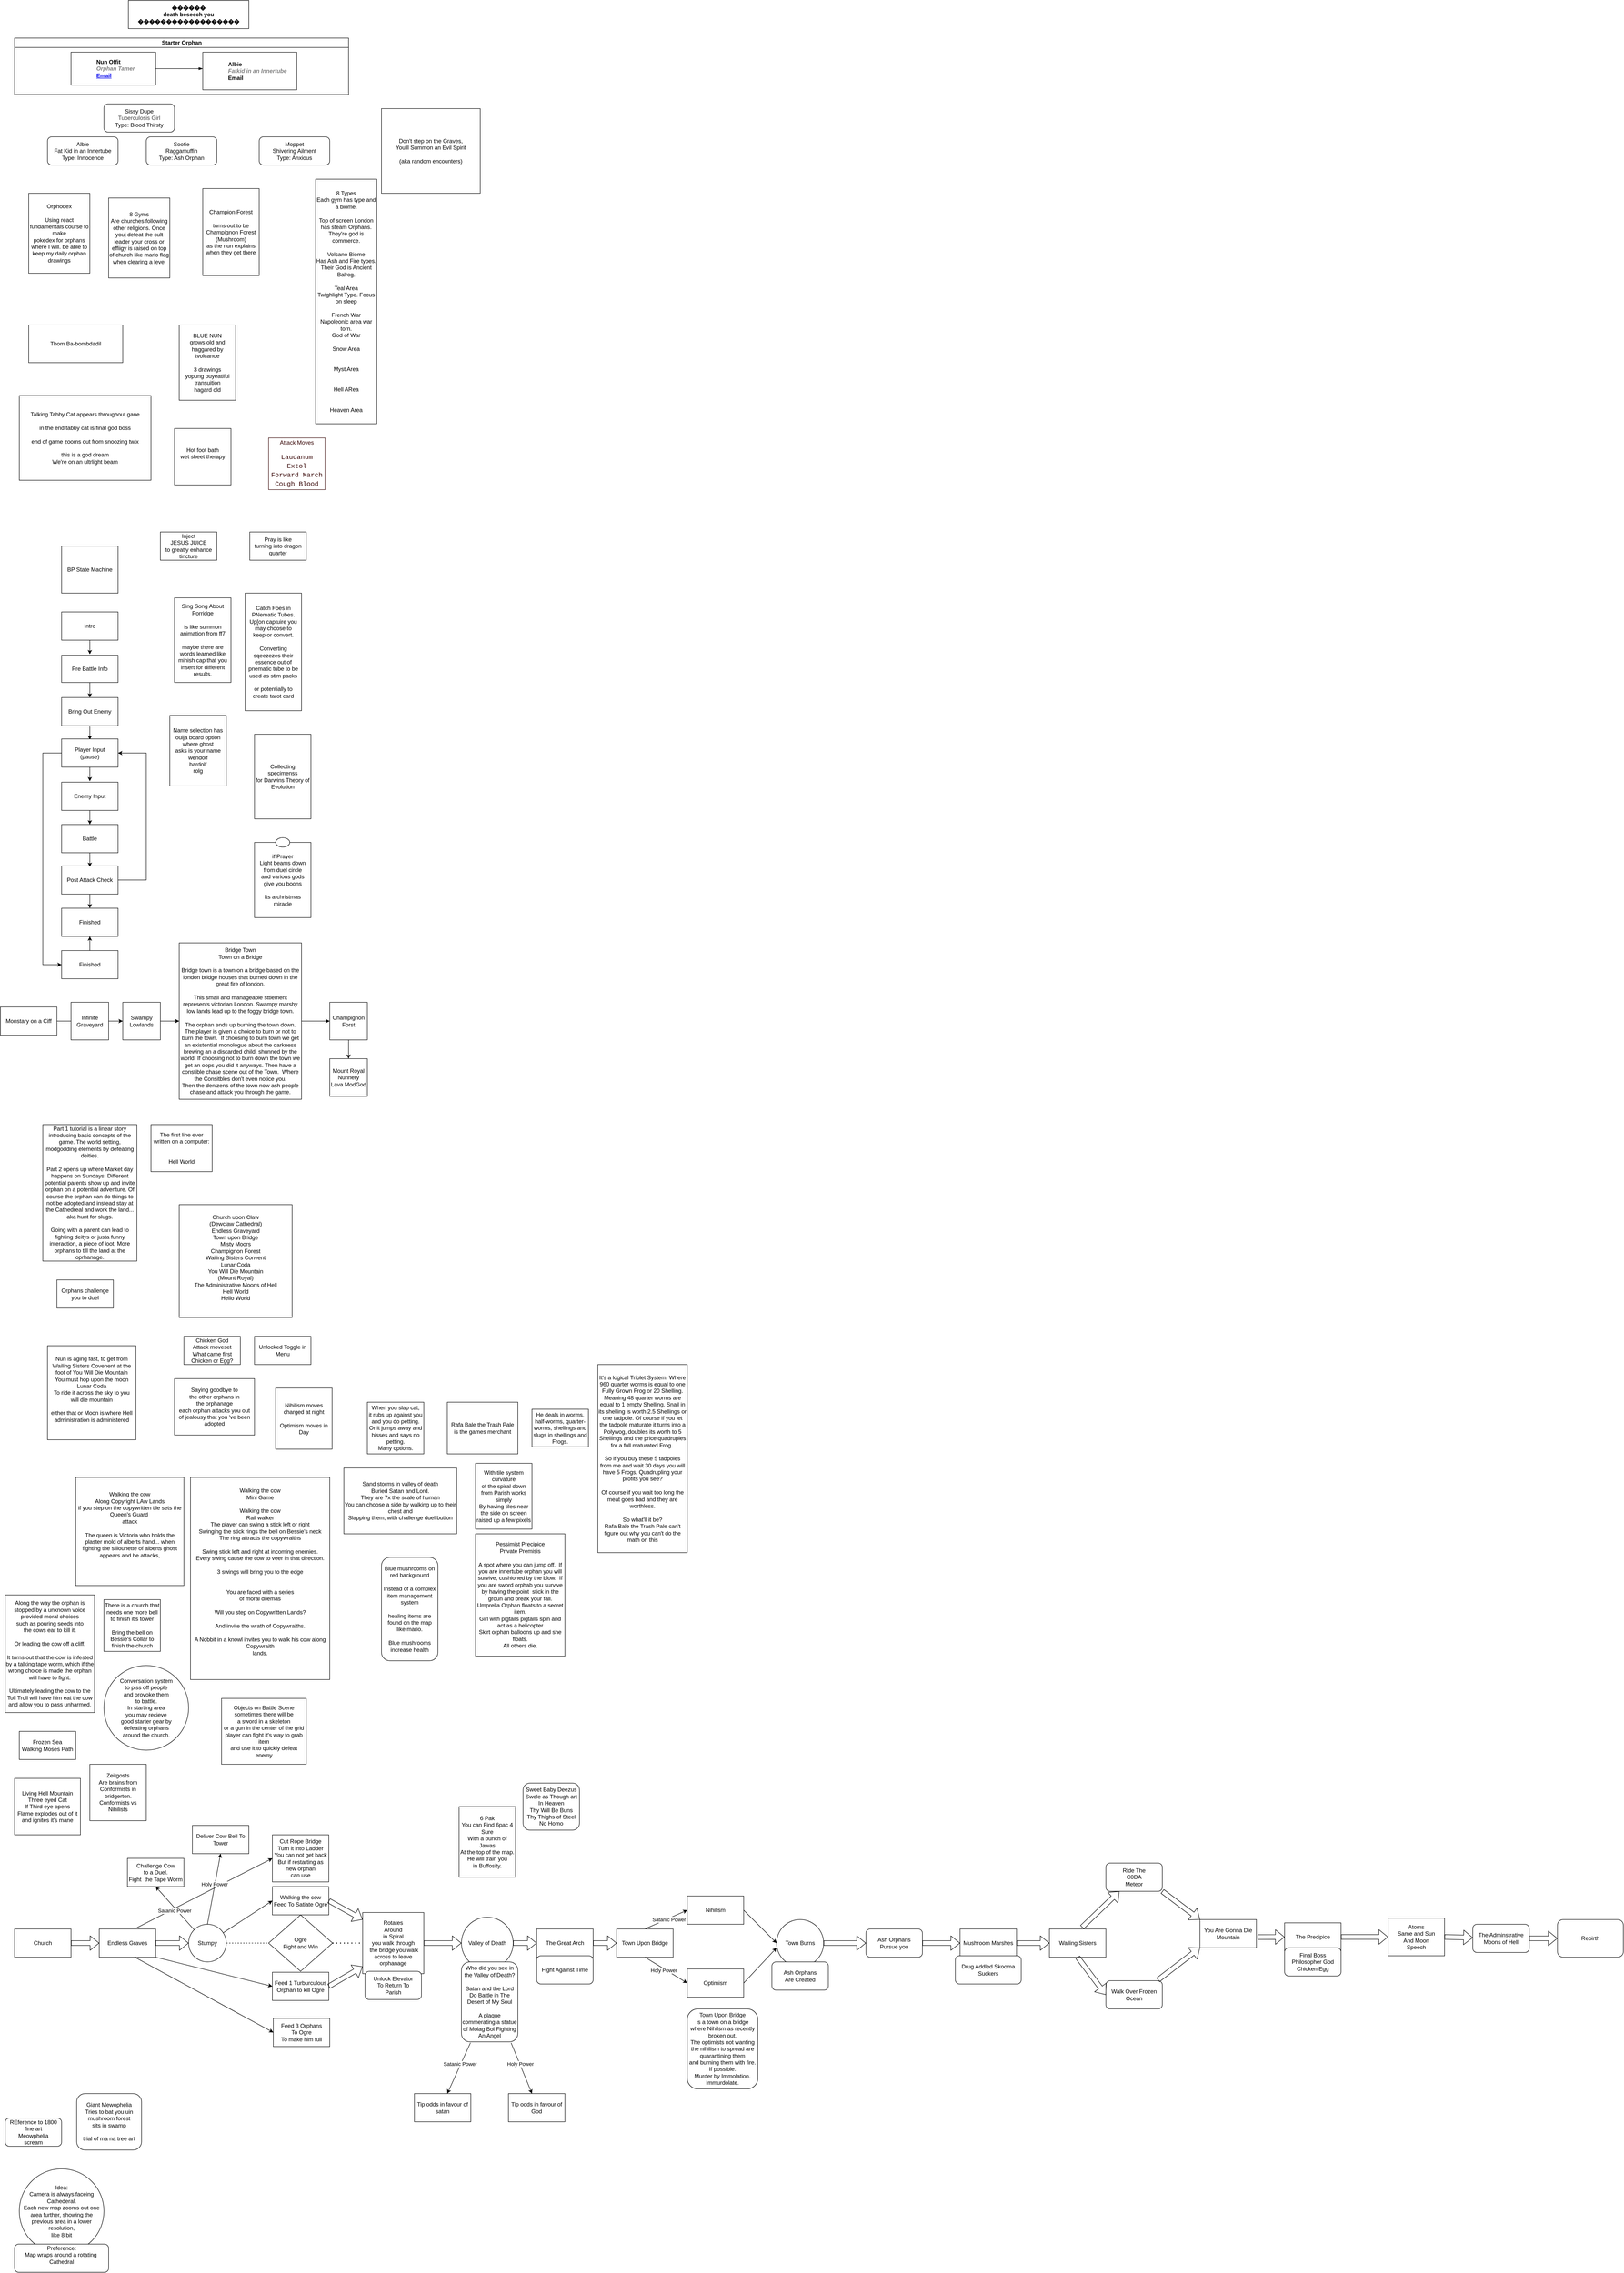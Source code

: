 <mxfile>
    <diagram id="prtHgNgQTEPvFCAcTncT" name="Page-1">
        <mxGraphModel dx="812" dy="744" grid="1" gridSize="10" guides="1" tooltips="1" connect="1" arrows="1" fold="1" page="1" pageScale="1" pageWidth="827" pageHeight="1169" math="0" shadow="0">
            <root>
                <mxCell id="0"/>
                <mxCell id="1" parent="0"/>
                <mxCell id="dNxyNK7c78bLwvsdeMH5-11" value="Starter Orphan" style="swimlane;html=1;startSize=20;horizontal=1;containerType=tree;glass=0;" parent="1" vertex="1">
                    <mxGeometry x="40" y="80" width="710" height="120" as="geometry"/>
                </mxCell>
                <UserObject label="%name%&lt;br&gt;&lt;i style=&quot;color: gray&quot;&gt;%position%&lt;/i&gt;&lt;br&gt;&lt;a href=&quot;mailto:%email%&quot;&gt;Email&lt;/a&gt;" name="Nun Offit" position="Orphan Tamer" location="Office 1" email="me@example.com" placeholders="1" link="https://www.draw.io" id="dNxyNK7c78bLwvsdeMH5-12">
                    <mxCell style="label;image=https://cdn3.iconfinder.com/data/icons/user-avatars-1/512/users-3-128.png;whiteSpace=wrap;html=1;rounded=0;glass=0;treeMoving=1;treeFolding=1;" parent="dNxyNK7c78bLwvsdeMH5-11" vertex="1">
                        <mxGeometry x="120" y="30" width="180" height="70" as="geometry"/>
                    </mxCell>
                </UserObject>
                <mxCell id="dNxyNK7c78bLwvsdeMH5-13" value="" style="endArrow=blockThin;endFill=1;fontSize=11;edgeStyle=elbowEdgeStyle;elbow=vertical;rounded=0;" parent="dNxyNK7c78bLwvsdeMH5-11" source="dNxyNK7c78bLwvsdeMH5-12" target="dNxyNK7c78bLwvsdeMH5-14" edge="1">
                    <mxGeometry relative="1" as="geometry"/>
                </mxCell>
                <UserObject label="Albie&lt;br&gt;&lt;i style=&quot;color: gray&quot;&gt;Fatkid in an Innertube&lt;/i&gt;&lt;br&gt;Email" name="Priest Peter Phillips" position="Orphan Tamer" location="Office 2" placeholders="1" id="dNxyNK7c78bLwvsdeMH5-14">
                    <mxCell style="label;image=https://cdn3.iconfinder.com/data/icons/user-avatars-1/512/users-10-3-128.png;whiteSpace=wrap;html=1;rounded=0;glass=0;treeFolding=1;treeMoving=1;" parent="dNxyNK7c78bLwvsdeMH5-11" vertex="1">
                        <mxGeometry x="400" y="30" width="200" height="80" as="geometry"/>
                    </mxCell>
                </UserObject>
                <mxCell id="9H34w2Jh71Ep6UbLUVoz-1" value="&lt;div&gt;Albie&lt;/div&gt;Fat Kid in an Innertube&lt;div&gt;Type: Innocence&lt;/div&gt;" style="rounded=1;whiteSpace=wrap;html=1;" parent="1" vertex="1">
                    <mxGeometry x="110" y="290" width="150" height="60" as="geometry"/>
                </mxCell>
                <mxCell id="9H34w2Jh71Ep6UbLUVoz-2" value="&lt;div&gt;Sootie&lt;/div&gt;Raggamuffin&lt;br&gt;&lt;div&gt;Type: Ash Orphan&lt;/div&gt;" style="rounded=1;whiteSpace=wrap;html=1;" parent="1" vertex="1">
                    <mxGeometry x="320" y="290" width="150" height="60" as="geometry"/>
                </mxCell>
                <mxCell id="9H34w2Jh71Ep6UbLUVoz-3" value="&lt;div&gt;Moppet&lt;/div&gt;Shivering Ailment&lt;br&gt;&lt;div&gt;Type: Anxious&lt;/div&gt;" style="rounded=1;whiteSpace=wrap;html=1;" parent="1" vertex="1">
                    <mxGeometry x="560" y="290" width="150" height="60" as="geometry"/>
                </mxCell>
                <mxCell id="c4BANhSZFIQ7KN4WRA-t-1" value="Orphodex&lt;div&gt;&lt;br&gt;&lt;/div&gt;&lt;div&gt;Using react fundamentals course to make&lt;/div&gt;&lt;div&gt;pokedex for orphans where I will. be able to keep my daily orphan drawings&lt;/div&gt;" style="rounded=0;whiteSpace=wrap;html=1;" parent="1" vertex="1">
                    <mxGeometry x="70" y="410" width="130" height="170" as="geometry"/>
                </mxCell>
                <mxCell id="lMN6it-LYemtHTq4qIZc-1" value="8 Gyms&lt;div&gt;Are churches following other religions. Once youj defeat the cult leader your cross or effiigy is raised on top of church like mario flag when clearing a level&lt;/div&gt;" style="rounded=0;whiteSpace=wrap;html=1;" parent="1" vertex="1">
                    <mxGeometry x="240" y="420" width="130" height="170" as="geometry"/>
                </mxCell>
                <mxCell id="lMN6it-LYemtHTq4qIZc-2" value="&lt;div&gt;8 Types&lt;/div&gt;&lt;div&gt;Each gym has type and a biome.&lt;/div&gt;&lt;div&gt;&lt;br&gt;&lt;/div&gt;&lt;div&gt;Top of screen London has steam Orphans.&lt;/div&gt;&lt;div&gt;They&#39;re god is commerce.&lt;/div&gt;&lt;div&gt;&lt;br&gt;&lt;/div&gt;&lt;div&gt;Volcano Biome&lt;br&gt;Has Ash and Fire types. Their God is Ancient Balrog.&lt;/div&gt;&lt;div&gt;&lt;br&gt;&lt;/div&gt;&lt;div&gt;Teal Area&lt;/div&gt;&lt;div&gt;Twighlight Type. Focus on sleep&lt;/div&gt;&lt;div&gt;&lt;br&gt;&lt;/div&gt;&lt;div&gt;French War&lt;br&gt;Napoleonic area war torn.&lt;br&gt;God of War&lt;/div&gt;&lt;div&gt;&lt;br&gt;&lt;/div&gt;&lt;div&gt;Snow Area&lt;br&gt;&lt;br&gt;&lt;br&gt;Myst Area&lt;br&gt;&lt;br&gt;&lt;/div&gt;&lt;div&gt;&lt;br&gt;&lt;/div&gt;&lt;div&gt;Hell ARea&lt;/div&gt;&lt;div&gt;&lt;br&gt;&lt;/div&gt;&lt;div&gt;&lt;br&gt;&lt;/div&gt;&lt;div&gt;Heaven Area&lt;/div&gt;" style="rounded=0;whiteSpace=wrap;html=1;" parent="1" vertex="1">
                    <mxGeometry x="680" y="380" width="130" height="520" as="geometry"/>
                </mxCell>
                <mxCell id="1dcjqhPWXCqPS0pfsLZp-1" value="BP State Machine" style="rounded=0;whiteSpace=wrap;html=1;" parent="1" vertex="1">
                    <mxGeometry x="140" y="1160" width="120" height="100" as="geometry"/>
                </mxCell>
                <mxCell id="1dcjqhPWXCqPS0pfsLZp-2" value="Intro" style="rounded=0;whiteSpace=wrap;html=1;" parent="1" vertex="1">
                    <mxGeometry x="140" y="1300" width="120" height="60" as="geometry"/>
                </mxCell>
                <mxCell id="1dcjqhPWXCqPS0pfsLZp-5" value="" style="endArrow=classic;html=1;rounded=0;exitX=0.5;exitY=1;exitDx=0;exitDy=0;entryX=0.5;entryY=0;entryDx=0;entryDy=0;" parent="1" source="1dcjqhPWXCqPS0pfsLZp-2" edge="1">
                    <mxGeometry width="50" height="50" relative="1" as="geometry">
                        <mxPoint x="390" y="1340" as="sourcePoint"/>
                        <mxPoint x="200" y="1390" as="targetPoint"/>
                    </mxGeometry>
                </mxCell>
                <mxCell id="1dcjqhPWXCqPS0pfsLZp-6" value="Pre Battle Info" style="rounded=0;whiteSpace=wrap;html=1;" parent="1" vertex="1">
                    <mxGeometry x="140" y="1392" width="120" height="58" as="geometry"/>
                </mxCell>
                <mxCell id="1dcjqhPWXCqPS0pfsLZp-7" value="" style="endArrow=classic;html=1;rounded=0;exitX=0.5;exitY=1;exitDx=0;exitDy=0;entryX=0.5;entryY=0;entryDx=0;entryDy=0;" parent="1" source="1dcjqhPWXCqPS0pfsLZp-6" edge="1">
                    <mxGeometry width="50" height="50" relative="1" as="geometry">
                        <mxPoint x="390" y="1432" as="sourcePoint"/>
                        <mxPoint x="200" y="1482" as="targetPoint"/>
                    </mxGeometry>
                </mxCell>
                <mxCell id="1dcjqhPWXCqPS0pfsLZp-8" value="Bring Out Enemy" style="rounded=0;whiteSpace=wrap;html=1;" parent="1" vertex="1">
                    <mxGeometry x="140" y="1482" width="120" height="60" as="geometry"/>
                </mxCell>
                <mxCell id="1dcjqhPWXCqPS0pfsLZp-9" value="" style="endArrow=classic;html=1;rounded=0;exitX=0.5;exitY=1;exitDx=0;exitDy=0;entryX=0.5;entryY=0;entryDx=0;entryDy=0;" parent="1" source="1dcjqhPWXCqPS0pfsLZp-8" edge="1">
                    <mxGeometry width="50" height="50" relative="1" as="geometry">
                        <mxPoint x="390" y="1522" as="sourcePoint"/>
                        <mxPoint x="200" y="1572" as="targetPoint"/>
                    </mxGeometry>
                </mxCell>
                <mxCell id="1dcjqhPWXCqPS0pfsLZp-10" value="Player Input&lt;br&gt;(pause)" style="rounded=0;whiteSpace=wrap;html=1;" parent="1" vertex="1">
                    <mxGeometry x="140" y="1570" width="120" height="60" as="geometry"/>
                </mxCell>
                <mxCell id="1dcjqhPWXCqPS0pfsLZp-11" value="" style="endArrow=classic;html=1;rounded=0;exitX=0.5;exitY=1;exitDx=0;exitDy=0;entryX=0.5;entryY=0;entryDx=0;entryDy=0;" parent="1" source="1dcjqhPWXCqPS0pfsLZp-10" edge="1">
                    <mxGeometry width="50" height="50" relative="1" as="geometry">
                        <mxPoint x="390" y="1610" as="sourcePoint"/>
                        <mxPoint x="200" y="1660" as="targetPoint"/>
                    </mxGeometry>
                </mxCell>
                <mxCell id="1dcjqhPWXCqPS0pfsLZp-12" value="Enemy Input" style="rounded=0;whiteSpace=wrap;html=1;" parent="1" vertex="1">
                    <mxGeometry x="140" y="1662" width="120" height="60" as="geometry"/>
                </mxCell>
                <mxCell id="1dcjqhPWXCqPS0pfsLZp-13" value="" style="endArrow=classic;html=1;rounded=0;exitX=0.5;exitY=1;exitDx=0;exitDy=0;entryX=0.5;entryY=0;entryDx=0;entryDy=0;" parent="1" source="1dcjqhPWXCqPS0pfsLZp-12" edge="1">
                    <mxGeometry width="50" height="50" relative="1" as="geometry">
                        <mxPoint x="390" y="1702" as="sourcePoint"/>
                        <mxPoint x="200" y="1752" as="targetPoint"/>
                    </mxGeometry>
                </mxCell>
                <mxCell id="1dcjqhPWXCqPS0pfsLZp-14" value="Battle" style="rounded=0;whiteSpace=wrap;html=1;" parent="1" vertex="1">
                    <mxGeometry x="140" y="1752" width="120" height="60" as="geometry"/>
                </mxCell>
                <mxCell id="1dcjqhPWXCqPS0pfsLZp-15" value="" style="endArrow=classic;html=1;rounded=0;exitX=0.5;exitY=1;exitDx=0;exitDy=0;entryX=0.5;entryY=0;entryDx=0;entryDy=0;" parent="1" source="1dcjqhPWXCqPS0pfsLZp-14" edge="1">
                    <mxGeometry width="50" height="50" relative="1" as="geometry">
                        <mxPoint x="390" y="1792" as="sourcePoint"/>
                        <mxPoint x="200" y="1842" as="targetPoint"/>
                    </mxGeometry>
                </mxCell>
                <mxCell id="1dcjqhPWXCqPS0pfsLZp-16" value="" style="endArrow=classic;html=1;rounded=0;entryX=1;entryY=0.5;entryDx=0;entryDy=0;exitX=1;exitY=0.5;exitDx=0;exitDy=0;" parent="1" source="1dcjqhPWXCqPS0pfsLZp-18" target="1dcjqhPWXCqPS0pfsLZp-10" edge="1">
                    <mxGeometry width="50" height="50" relative="1" as="geometry">
                        <mxPoint x="320" y="1880" as="sourcePoint"/>
                        <mxPoint x="440" y="1540" as="targetPoint"/>
                        <Array as="points">
                            <mxPoint x="320" y="1870"/>
                            <mxPoint x="320" y="1600"/>
                        </Array>
                    </mxGeometry>
                </mxCell>
                <mxCell id="1dcjqhPWXCqPS0pfsLZp-17" value="" style="endArrow=classic;html=1;rounded=0;exitX=0;exitY=0.5;exitDx=0;exitDy=0;entryX=0;entryY=0.5;entryDx=0;entryDy=0;" parent="1" source="1dcjqhPWXCqPS0pfsLZp-10" target="1dcjqhPWXCqPS0pfsLZp-23" edge="1">
                    <mxGeometry width="50" height="50" relative="1" as="geometry">
                        <mxPoint x="390" y="1580" as="sourcePoint"/>
                        <mxPoint x="90" y="2080" as="targetPoint"/>
                        <Array as="points">
                            <mxPoint x="100" y="1600"/>
                            <mxPoint x="100" y="2050"/>
                        </Array>
                    </mxGeometry>
                </mxCell>
                <mxCell id="1dcjqhPWXCqPS0pfsLZp-18" value="Post Attack Check" style="rounded=0;whiteSpace=wrap;html=1;" parent="1" vertex="1">
                    <mxGeometry x="140" y="1840" width="120" height="60" as="geometry"/>
                </mxCell>
                <mxCell id="1dcjqhPWXCqPS0pfsLZp-19" value="" style="endArrow=classic;html=1;rounded=0;exitX=0.5;exitY=1;exitDx=0;exitDy=0;entryX=0.5;entryY=0;entryDx=0;entryDy=0;" parent="1" source="1dcjqhPWXCqPS0pfsLZp-18" edge="1">
                    <mxGeometry width="50" height="50" relative="1" as="geometry">
                        <mxPoint x="390" y="1880" as="sourcePoint"/>
                        <mxPoint x="200" y="1930" as="targetPoint"/>
                    </mxGeometry>
                </mxCell>
                <mxCell id="1dcjqhPWXCqPS0pfsLZp-20" value="Finished" style="rounded=0;whiteSpace=wrap;html=1;" parent="1" vertex="1">
                    <mxGeometry x="140" y="1930" width="120" height="60" as="geometry"/>
                </mxCell>
                <mxCell id="1dcjqhPWXCqPS0pfsLZp-23" value="Finished" style="rounded=0;whiteSpace=wrap;html=1;" parent="1" vertex="1">
                    <mxGeometry x="140" y="2020" width="120" height="60" as="geometry"/>
                </mxCell>
                <mxCell id="1dcjqhPWXCqPS0pfsLZp-26" value="" style="edgeStyle=orthogonalEdgeStyle;rounded=0;orthogonalLoop=1;jettySize=auto;html=1;" parent="1" edge="1">
                    <mxGeometry relative="1" as="geometry">
                        <mxPoint x="200" y="2020" as="sourcePoint"/>
                        <mxPoint x="200" y="1990" as="targetPoint"/>
                        <Array as="points">
                            <mxPoint x="200" y="2010"/>
                            <mxPoint x="200" y="2010"/>
                        </Array>
                    </mxGeometry>
                </mxCell>
                <mxCell id="1dcjqhPWXCqPS0pfsLZp-27" value="BLUE NUN&lt;div&gt;grows old and haggared by tvolcanoe&lt;/div&gt;&lt;div&gt;&lt;br&gt;&lt;/div&gt;&lt;div&gt;3 drawings&lt;/div&gt;&lt;div&gt;yopung buyeatiful&lt;/div&gt;&lt;div&gt;transuition&lt;/div&gt;&lt;div&gt;hagard old&lt;/div&gt;" style="rounded=0;whiteSpace=wrap;html=1;" parent="1" vertex="1">
                    <mxGeometry x="390" y="690" width="120" height="160" as="geometry"/>
                </mxCell>
                <mxCell id="1dcjqhPWXCqPS0pfsLZp-28" value="Thom Ba-bombdadil" style="rounded=0;whiteSpace=wrap;html=1;" parent="1" vertex="1">
                    <mxGeometry x="70" y="690" width="200" height="80" as="geometry"/>
                </mxCell>
                <mxCell id="EJm_T1MfFVbmYTKbSGmN-1" value="Champion Forest&lt;div&gt;&lt;br&gt;&lt;/div&gt;&lt;div&gt;turns out to be&lt;/div&gt;&lt;div&gt;Champignon Forest&lt;/div&gt;&lt;div&gt;(Mushroom)&lt;/div&gt;&lt;div&gt;as the nun explains&lt;/div&gt;&lt;div&gt;when they get there&lt;/div&gt;" style="rounded=0;whiteSpace=wrap;html=1;" parent="1" vertex="1">
                    <mxGeometry x="440" y="400" width="120" height="185" as="geometry"/>
                </mxCell>
                <mxCell id="NaM-DlOi4ERBnAFPFXcm-1" value="Talking Tabby Cat appears throughout gane&lt;div&gt;&lt;br&gt;&lt;/div&gt;&lt;div&gt;in the end tabby cat is final god boss&lt;/div&gt;&lt;div&gt;&lt;br&gt;&lt;/div&gt;&lt;div&gt;end of game zooms out from snoozing twix&lt;/div&gt;&lt;div&gt;&lt;br&gt;&lt;/div&gt;&lt;div&gt;this is a god dream&lt;/div&gt;&lt;div&gt;We&#39;re on an ultrlight beam&lt;/div&gt;" style="rounded=0;whiteSpace=wrap;html=1;" parent="1" vertex="1">
                    <mxGeometry x="50" y="840" width="280" height="180" as="geometry"/>
                </mxCell>
                <mxCell id="_eeatI-6LmOxNyW0kUMp-2" value="Inject&lt;br&gt;JESUS JUICE&lt;div&gt;to greatly enhance tincture&lt;/div&gt;" style="rounded=0;whiteSpace=wrap;html=1;" parent="1" vertex="1">
                    <mxGeometry x="350" y="1130" width="120" height="60" as="geometry"/>
                </mxCell>
                <mxCell id="_eeatI-6LmOxNyW0kUMp-3" value="Sing Song About&lt;div&gt;Porridge&lt;/div&gt;&lt;div&gt;&lt;br&gt;&lt;/div&gt;&lt;div&gt;is like summon animation from ff7&lt;/div&gt;&lt;div&gt;&lt;br&gt;&lt;/div&gt;&lt;div&gt;maybe there are words learned like minish cap that you insert for different results.&lt;/div&gt;" style="rounded=0;whiteSpace=wrap;html=1;" parent="1" vertex="1">
                    <mxGeometry x="380" y="1270" width="120" height="180" as="geometry"/>
                </mxCell>
                <mxCell id="_eeatI-6LmOxNyW0kUMp-4" value="Pray is like&lt;div&gt;turning into dragon quarter&lt;/div&gt;" style="rounded=0;whiteSpace=wrap;html=1;" parent="1" vertex="1">
                    <mxGeometry x="540" y="1130" width="120" height="60" as="geometry"/>
                </mxCell>
                <mxCell id="WhSgem01bFfFkYUl3J8e-1" value="&lt;div&gt;&lt;b&gt;������&lt;/b&gt;&lt;/div&gt;&lt;b&gt;death beseech you&lt;/b&gt;&lt;div&gt;&lt;b&gt;������&lt;/b&gt;&lt;span style=&quot;background-color: transparent;&quot;&gt;&lt;b&gt;������&lt;/b&gt;&lt;/span&gt;&lt;span style=&quot;background-color: transparent;&quot;&gt;&lt;b&gt;������&lt;br&gt;&lt;/b&gt;&lt;/span&gt;&lt;/div&gt;" style="rounded=0;whiteSpace=wrap;html=1;" parent="1" vertex="1">
                    <mxGeometry x="282" width="256" height="60" as="geometry"/>
                </mxCell>
                <mxCell id="WhSgem01bFfFkYUl3J8e-2" value="Catch Foes in PNematic Tubes.&lt;div&gt;Up[on captuire you may choose to&lt;/div&gt;&lt;div&gt;keep or convert.&lt;/div&gt;&lt;div&gt;&lt;br&gt;&lt;/div&gt;&lt;div&gt;Converting sqeezezes their essence out of pnematic tube to be used as stim packs&lt;/div&gt;&lt;div&gt;&lt;br&gt;&lt;/div&gt;&lt;div&gt;or potentially to create tarot card&lt;/div&gt;" style="rounded=0;whiteSpace=wrap;html=1;" parent="1" vertex="1">
                    <mxGeometry x="530" y="1260" width="120" height="250" as="geometry"/>
                </mxCell>
                <mxCell id="WhSgem01bFfFkYUl3J8e-3" value="Name selection has&lt;div&gt;ouija board option&lt;/div&gt;&lt;div&gt;where ghost&lt;/div&gt;&lt;div&gt;asks is your name wendolf&lt;/div&gt;&lt;div&gt;bardolf&lt;/div&gt;&lt;div&gt;rolg&lt;/div&gt;" style="rounded=0;whiteSpace=wrap;html=1;" parent="1" vertex="1">
                    <mxGeometry x="370" y="1520" width="120" height="150" as="geometry"/>
                </mxCell>
                <mxCell id="WhSgem01bFfFkYUl3J8e-4" value="Collecting specimenss&lt;div&gt;for Darwins Theory of&lt;/div&gt;&lt;div&gt;Evolution&lt;/div&gt;" style="rounded=0;whiteSpace=wrap;html=1;" parent="1" vertex="1">
                    <mxGeometry x="550" y="1560" width="120" height="180" as="geometry"/>
                </mxCell>
                <mxCell id="QeXgW6aQJEQ1C3spduMK-1" value="Hot foot bath&lt;div&gt;wet sheet therapy&lt;/div&gt;&lt;div&gt;&lt;br&gt;&lt;/div&gt;" style="rounded=0;whiteSpace=wrap;html=1;" parent="1" vertex="1">
                    <mxGeometry x="380" y="910" width="120" height="120" as="geometry"/>
                </mxCell>
                <mxCell id="zhvqqRehltlr2zDm-ukN-1" value="&lt;font style=&quot;color: rgb(51, 0, 0);&quot;&gt;Attack Moves&lt;/font&gt;&lt;div&gt;&lt;font style=&quot;color: rgb(51, 0, 0);&quot;&gt;&lt;br&gt;&lt;/font&gt;&lt;/div&gt;&lt;div&gt;&lt;div style=&quot;font-family: &amp;quot;Operator Mono Lig&amp;quot;, Menlo, Monaco, &amp;quot;Courier New&amp;quot;, monospace, Consolas, &amp;quot;Courier New&amp;quot;, monospace; font-size: 14px; line-height: 19px; white-space: pre;&quot;&gt;&lt;span style=&quot;background-color: light-dark(#ffffff, var(--ge-dark-color, #121212));&quot;&gt;&lt;font style=&quot;color: rgb(51, 0, 0);&quot;&gt;Laudanum&lt;/font&gt;&lt;/span&gt;&lt;/div&gt;&lt;/div&gt;&lt;div style=&quot;font-family: &amp;quot;Operator Mono Lig&amp;quot;, Menlo, Monaco, &amp;quot;Courier New&amp;quot;, monospace, Consolas, &amp;quot;Courier New&amp;quot;, monospace; font-size: 14px; line-height: 19px; white-space: pre; color: rgb(239, 240, 235);&quot;&gt;&lt;div style=&quot;line-height: 19px;&quot;&gt;&lt;span style=&quot;background-color: light-dark(#ffffff, var(--ge-dark-color, #121212)); color: rgb(90, 247, 142);&quot;&gt;&lt;font style=&quot;color: rgb(51, 0, 0);&quot;&gt;Extol&lt;/font&gt;&lt;/span&gt;&lt;/div&gt;&lt;div style=&quot;line-height: 19px;&quot;&gt;&lt;span style=&quot;background-color: light-dark(#ffffff, var(--ge-dark-color, #121212)); color: rgb(90, 247, 142);&quot;&gt;&lt;font style=&quot;color: rgb(51, 0, 0);&quot;&gt;Forward March&lt;/font&gt;&lt;/span&gt;&lt;/div&gt;&lt;div style=&quot;line-height: 19px;&quot;&gt;&lt;div style=&quot;line-height: 19px;&quot;&gt;&lt;span style=&quot;background-color: light-dark(#ffffff, var(--ge-dark-color, #121212)); color: rgb(90, 247, 142);&quot;&gt;&lt;font style=&quot;color: rgb(51, 0, 0);&quot;&gt;Cough Blood&lt;/font&gt;&lt;/span&gt;&lt;/div&gt;&lt;/div&gt;&lt;/div&gt;" style="rounded=0;whiteSpace=wrap;html=1;strokeColor=#330000;" parent="1" vertex="1">
                    <mxGeometry x="580" y="930" width="120" height="110" as="geometry"/>
                </mxCell>
                <mxCell id="qNe9hVO4kIWgMy4WHAtG-1" value="&lt;div&gt;if Prayer&lt;/div&gt;Light beams down&lt;div&gt;from duel circle&lt;/div&gt;&lt;div&gt;and various gods&lt;/div&gt;&lt;div&gt;give you boons&lt;/div&gt;&lt;div&gt;&lt;br&gt;&lt;/div&gt;&lt;div&gt;Its a christmas&lt;/div&gt;&lt;div&gt;miracle&lt;/div&gt;" style="rounded=0;whiteSpace=wrap;html=1;" parent="1" vertex="1">
                    <mxGeometry x="550" y="1790" width="120" height="160" as="geometry"/>
                </mxCell>
                <mxCell id="qNe9hVO4kIWgMy4WHAtG-2" value="" style="ellipse;whiteSpace=wrap;html=1;" parent="1" vertex="1">
                    <mxGeometry x="595" y="1780" width="30" height="20" as="geometry"/>
                </mxCell>
                <mxCell id="2" value="Bridge Town&lt;br&gt;Town on a Bridge&lt;br&gt;&lt;div&gt;&lt;br&gt;&lt;/div&gt;&lt;div&gt;Bridge town is a town on a bridge based on the london bridge houses that burned down in the great fire of london.&lt;br&gt;&lt;br&gt;This small and manageable sttlement represents victorian London. Swampy marshy low lands lead up to the foggy bridge town.&lt;/div&gt;&lt;div&gt;&lt;br&gt;&lt;/div&gt;&lt;div&gt;The orphan ends up burning the town down. The player is given a choice to burn or not to burn the town.&amp;nbsp; If choosing to burn town we get an existential monologue about the darkness brewing an a discarded child, shunned by the world. If choosing not to burn down the town we get an oops you did it anyways. Then have a constible chase scene out of the Town.&amp;nbsp; Where the Consitbles don&#39;t even notice you.&lt;/div&gt;&lt;div&gt;Then the denizens of the town now ash people chase and attack you through the game.&lt;/div&gt;" style="rounded=0;whiteSpace=wrap;html=1;" parent="1" vertex="1">
                    <mxGeometry x="390" y="2003.75" width="260" height="332.5" as="geometry"/>
                </mxCell>
                <mxCell id="3" value="Monstary on a Ciff" style="rounded=0;whiteSpace=wrap;html=1;" parent="1" vertex="1">
                    <mxGeometry x="10" y="2140" width="120" height="60" as="geometry"/>
                </mxCell>
                <mxCell id="4" value="" style="endArrow=classic;html=1;exitX=1;exitY=0.5;exitDx=0;exitDy=0;" parent="1" source="3" edge="1">
                    <mxGeometry width="50" height="50" relative="1" as="geometry">
                        <mxPoint x="380" y="2240" as="sourcePoint"/>
                        <mxPoint x="200" y="2170" as="targetPoint"/>
                    </mxGeometry>
                </mxCell>
                <mxCell id="5" value="Infinite&lt;div&gt;Graveyard&lt;/div&gt;" style="whiteSpace=wrap;html=1;aspect=fixed;" parent="1" vertex="1">
                    <mxGeometry x="160" y="2130" width="80" height="80" as="geometry"/>
                </mxCell>
                <mxCell id="6" value="" style="endArrow=classic;html=1;exitX=1;exitY=0.5;exitDx=0;exitDy=0;entryX=0;entryY=0.5;entryDx=0;entryDy=0;" parent="1" source="7" target="2" edge="1">
                    <mxGeometry width="50" height="50" relative="1" as="geometry">
                        <mxPoint x="260" y="2240" as="sourcePoint"/>
                        <mxPoint x="310" y="2190" as="targetPoint"/>
                    </mxGeometry>
                </mxCell>
                <mxCell id="8" value="" style="endArrow=classic;html=1;exitX=1;exitY=0.5;exitDx=0;exitDy=0;entryX=0;entryY=0.5;entryDx=0;entryDy=0;" parent="1" source="5" target="7" edge="1">
                    <mxGeometry width="50" height="50" relative="1" as="geometry">
                        <mxPoint x="280" y="2170" as="sourcePoint"/>
                        <mxPoint x="390" y="2170" as="targetPoint"/>
                    </mxGeometry>
                </mxCell>
                <mxCell id="7" value="Swampy&lt;div&gt;Lowlands&lt;/div&gt;" style="whiteSpace=wrap;html=1;aspect=fixed;" parent="1" vertex="1">
                    <mxGeometry x="270" y="2130" width="80" height="80" as="geometry"/>
                </mxCell>
                <mxCell id="9" value="Champignon Forst" style="whiteSpace=wrap;html=1;aspect=fixed;" parent="1" vertex="1">
                    <mxGeometry x="710" y="2130" width="80" height="80" as="geometry"/>
                </mxCell>
                <mxCell id="10" value="" style="endArrow=classic;html=1;exitX=1;exitY=0.5;exitDx=0;exitDy=0;entryX=0;entryY=0.5;entryDx=0;entryDy=0;" parent="1" source="2" target="9" edge="1">
                    <mxGeometry width="50" height="50" relative="1" as="geometry">
                        <mxPoint x="710" y="2240" as="sourcePoint"/>
                        <mxPoint x="760" y="2190" as="targetPoint"/>
                    </mxGeometry>
                </mxCell>
                <mxCell id="11" value="" style="endArrow=classic;html=1;exitX=0.5;exitY=1;exitDx=0;exitDy=0;entryX=0.5;entryY=0;entryDx=0;entryDy=0;" parent="1" source="9" target="12" edge="1">
                    <mxGeometry width="50" height="50" relative="1" as="geometry">
                        <mxPoint x="710" y="2240" as="sourcePoint"/>
                        <mxPoint x="750" y="2260" as="targetPoint"/>
                    </mxGeometry>
                </mxCell>
                <mxCell id="12" value="Mount Royal&lt;div&gt;Nunnery&lt;/div&gt;&lt;div&gt;Lava ModGod&lt;/div&gt;" style="whiteSpace=wrap;html=1;aspect=fixed;" parent="1" vertex="1">
                    <mxGeometry x="710" y="2250" width="80" height="80" as="geometry"/>
                </mxCell>
                <mxCell id="13" value="&lt;div&gt;&lt;span style=&quot;color: rgb(0, 0, 0);&quot;&gt;Sissy Dupe&lt;/span&gt;&lt;/div&gt;&lt;span style=&quot;color: rgb(63, 63, 63);&quot;&gt;Tuberculosis Girl&lt;/span&gt;&lt;br&gt;&lt;div&gt;Type: Blood Thirsty&lt;/div&gt;" style="rounded=1;whiteSpace=wrap;html=1;" parent="1" vertex="1">
                    <mxGeometry x="230" y="220" width="150" height="60" as="geometry"/>
                </mxCell>
                <mxCell id="14" value="Part 1 tutorial is a linear story introducing basic concepts of the game. The world setting, modgodding elements by defeating deities.&lt;div&gt;&lt;br&gt;&lt;/div&gt;&lt;div&gt;Part 2 opens up where Market day happens on Sundays. Different potential parents show up and invite orphan on a potential adventure. Of course the orphan can do things to not be adopted and instead stay at the Cathedreal and work the land... aka hunt for slugs.&lt;/div&gt;&lt;div&gt;&lt;br&gt;&lt;/div&gt;&lt;div&gt;Going with a parent can lead to fighting deitys or justa funny interaction, a piece of loot. More orphans to till the land at the oprhanage.&lt;/div&gt;" style="rounded=0;whiteSpace=wrap;html=1;" parent="1" vertex="1">
                    <mxGeometry x="100" y="2390" width="200" height="290" as="geometry"/>
                </mxCell>
                <mxCell id="15" value="The first line ever written on a computer:&lt;div&gt;&lt;br&gt;&lt;/div&gt;&lt;div&gt;&lt;br&gt;&lt;/div&gt;&lt;div&gt;Hell World&lt;/div&gt;" style="rounded=0;whiteSpace=wrap;html=1;" parent="1" vertex="1">
                    <mxGeometry x="330" y="2390" width="130" height="100" as="geometry"/>
                </mxCell>
                <mxCell id="YjPkbUaIYx_jNYHQSDdL-15" value="&lt;div&gt;&lt;span style=&quot;background-color: transparent; color: light-dark(rgb(0, 0, 0), rgb(255, 255, 255));&quot;&gt;Church upon Claw&lt;/span&gt;&lt;/div&gt;&lt;div&gt;&lt;span style=&quot;background-color: transparent; color: light-dark(rgb(0, 0, 0), rgb(255, 255, 255));&quot;&gt;(&lt;/span&gt;&lt;span style=&quot;background-color: transparent; color: light-dark(rgb(0, 0, 0), rgb(255, 255, 255));&quot;&gt;Dewclaw Cathedral)&lt;/span&gt;&lt;/div&gt;&lt;div&gt;Endless Graveyard&lt;/div&gt;&lt;div&gt;Town upon Bridge&lt;/div&gt;&lt;div&gt;Misty Moors&lt;/div&gt;&lt;div&gt;Champignon Forest&lt;/div&gt;&lt;div&gt;Wailing Sisters Convent&lt;/div&gt;&lt;div&gt;Lunar Coda&lt;/div&gt;&lt;div&gt;You Will Die Mountain&lt;/div&gt;&lt;div&gt;(Mount Royal)&lt;/div&gt;&lt;div&gt;The Administrative Moons of Hell&lt;/div&gt;&lt;div&gt;Hell World&lt;/div&gt;&lt;div&gt;Hello World&lt;/div&gt;&lt;div&gt;&lt;br&gt;&lt;/div&gt;" style="rounded=0;whiteSpace=wrap;html=1;" parent="1" vertex="1">
                    <mxGeometry x="390" y="2560" width="240" height="240" as="geometry"/>
                </mxCell>
                <mxCell id="YjPkbUaIYx_jNYHQSDdL-16" value="Nun is aging fast, to get from Wailing Sisters Covenent at the foot of You Will Die Mountain&lt;div&gt;You must hop upon the moon&lt;/div&gt;&lt;div&gt;Lunar Coda&lt;/div&gt;&lt;div&gt;To ride it across the sky to you&lt;/div&gt;&lt;div&gt;will die mountain&lt;/div&gt;&lt;div&gt;&lt;br&gt;&lt;/div&gt;&lt;div&gt;either that or Moon is where Hell administration is administered&lt;br&gt;&lt;div&gt;&lt;br&gt;&lt;/div&gt;&lt;/div&gt;" style="rounded=0;whiteSpace=wrap;html=1;" parent="1" vertex="1">
                    <mxGeometry x="110" y="2860" width="188" height="200" as="geometry"/>
                </mxCell>
                <mxCell id="YjPkbUaIYx_jNYHQSDdL-17" value="Chicken God&lt;div&gt;Attack moveset&lt;/div&gt;&lt;div&gt;What came first&lt;/div&gt;&lt;div&gt;Chicken or Egg?&lt;/div&gt;" style="rounded=0;whiteSpace=wrap;html=1;" parent="1" vertex="1">
                    <mxGeometry x="400" y="2840" width="120" height="60" as="geometry"/>
                </mxCell>
                <mxCell id="16" value="Unlocked Toggle in Menu" style="rounded=0;whiteSpace=wrap;html=1;" parent="1" vertex="1">
                    <mxGeometry x="550" y="2840" width="120" height="60" as="geometry"/>
                </mxCell>
                <mxCell id="58IuxtUkfn7E68bcIEmH-16" value="Nihilism moves charged at night&lt;div&gt;&lt;br&gt;&lt;/div&gt;&lt;div&gt;Optimism moves in Day&lt;/div&gt;" style="rounded=0;whiteSpace=wrap;html=1;" parent="1" vertex="1">
                    <mxGeometry x="595" y="2950" width="120" height="130" as="geometry"/>
                </mxCell>
                <mxCell id="17" value="Orphans challenge you to duel" style="rounded=0;whiteSpace=wrap;html=1;" parent="1" vertex="1">
                    <mxGeometry x="130" y="2720" width="120" height="60" as="geometry"/>
                </mxCell>
                <mxCell id="FhYe4CfdeehGhFqYvxai-17" value="Walking the cow&lt;div&gt;Along Copyright LAw Lands&lt;/div&gt;&lt;div&gt;if you step on the copywritten tile sets the Queen&#39;s Guard&amp;nbsp;&lt;/div&gt;&lt;div&gt;attack&lt;/div&gt;&lt;div&gt;&lt;br&gt;&lt;/div&gt;&lt;div&gt;The queen is Victoria who holds the plaster mold of alberts hand... when fighting the sillouhette of alberts ghost appears and he attacks,&lt;/div&gt;&lt;div&gt;&lt;br&gt;&lt;/div&gt;&lt;div&gt;&lt;br&gt;&lt;/div&gt;" style="whiteSpace=wrap;html=1;aspect=fixed;" parent="1" vertex="1">
                    <mxGeometry x="170" y="3140" width="230" height="230" as="geometry"/>
                </mxCell>
                <mxCell id="ge01rvNQZDmTp5gs2OYc-17" value="Walking the cow&lt;div&gt;Mini Game&lt;/div&gt;&lt;div&gt;&lt;br&gt;&lt;/div&gt;&lt;div&gt;Walking the cow&lt;/div&gt;&lt;div&gt;Rail walker&lt;/div&gt;&lt;div&gt;The player can swing a stick left or right&lt;/div&gt;&lt;div&gt;Swinging the stick rings the bell on Bessie&#39;s neck&lt;/div&gt;&lt;div&gt;The ring attracts the copywraiths&lt;/div&gt;&lt;div&gt;&lt;br&gt;&lt;/div&gt;&lt;div&gt;Swing stick left and right at incoming enemies.&lt;/div&gt;&lt;div&gt;Every swing cause the cow to veer in that direction.&lt;/div&gt;&lt;div&gt;&lt;br&gt;&lt;/div&gt;&lt;div&gt;3 swings will bring you to the edge&lt;/div&gt;&lt;div&gt;&lt;br&gt;&lt;div&gt;&lt;br&gt;&lt;/div&gt;&lt;div&gt;You are faced with a series&lt;/div&gt;&lt;div&gt;of moral dilemas&lt;/div&gt;&lt;div&gt;&lt;br&gt;&lt;/div&gt;&lt;div&gt;Will you step on Copywritten Lands?&lt;/div&gt;&lt;div&gt;&lt;br&gt;&lt;/div&gt;&lt;div&gt;And invite the wrath of Copywraiths.&lt;/div&gt;&lt;div&gt;&lt;br&gt;&lt;/div&gt;&lt;div&gt;A Nobbit in a knowl invites you to walk his cow along Copywraith&lt;/div&gt;&lt;div&gt;lands.&lt;/div&gt;&lt;div&gt;&lt;br&gt;&lt;/div&gt;&lt;div&gt;&lt;br&gt;&lt;/div&gt;&lt;/div&gt;" style="rounded=0;whiteSpace=wrap;html=1;" parent="1" vertex="1">
                    <mxGeometry x="414" y="3140" width="296" height="430" as="geometry"/>
                </mxCell>
                <mxCell id="ge01rvNQZDmTp5gs2OYc-18" value="There is a church that&lt;div&gt;needs one more bell&lt;/div&gt;&lt;div&gt;to finish it&#39;s tower&lt;/div&gt;&lt;div&gt;&lt;br&gt;&lt;/div&gt;&lt;div&gt;Bring the bell on Bessie&#39;s Collar to&lt;/div&gt;&lt;div&gt;finish the church&lt;/div&gt;" style="rounded=0;whiteSpace=wrap;html=1;" parent="1" vertex="1">
                    <mxGeometry x="230" y="3400" width="120" height="110" as="geometry"/>
                </mxCell>
                <mxCell id="ge01rvNQZDmTp5gs2OYc-20" value="Saying goodbye to&lt;div&gt;the other orphans in&lt;/div&gt;&lt;div&gt;the orphanage&lt;/div&gt;&lt;div&gt;each orphan attacks you out&lt;/div&gt;&lt;div&gt;of jealousy that you &#39;ve been&lt;/div&gt;&lt;div&gt;adopted&lt;/div&gt;" style="rounded=0;whiteSpace=wrap;html=1;" parent="1" vertex="1">
                    <mxGeometry x="380" y="2930" width="170" height="120" as="geometry"/>
                </mxCell>
                <mxCell id="ge01rvNQZDmTp5gs2OYc-21" value="Along the way the orphan is stopped by a unknown voice&lt;div&gt;provided moral choices&lt;/div&gt;&lt;div&gt;such as pouring seeds into&lt;/div&gt;&lt;div&gt;the cows ear to kill it.&lt;/div&gt;&lt;div&gt;&lt;br&gt;&lt;/div&gt;&lt;div&gt;Or leading the cow off a cliff.&lt;/div&gt;&lt;div&gt;&lt;br&gt;&lt;/div&gt;&lt;div&gt;It turns out that the cow is infested by a talking tape worm, which if the wrong choice is made the orphan will have to fight.&lt;/div&gt;&lt;div&gt;&lt;br&gt;&lt;/div&gt;&lt;div&gt;Ultimately leading the cow to the Toll Troll will have him eat the cow and allow you to pass unharmed.&lt;/div&gt;" style="rounded=0;whiteSpace=wrap;html=1;" parent="1" vertex="1">
                    <mxGeometry x="20" y="3390" width="190" height="250" as="geometry"/>
                </mxCell>
                <mxCell id="18" value="Frozen Sea&lt;div&gt;Walking Moses Path&lt;/div&gt;" style="rounded=0;whiteSpace=wrap;html=1;" parent="1" vertex="1">
                    <mxGeometry x="50" y="3680" width="120" height="60" as="geometry"/>
                </mxCell>
                <mxCell id="19" value="&lt;div&gt;Living Hell Mountain&lt;/div&gt;Three eyed Cat&lt;div&gt;If Third eye opens&lt;/div&gt;&lt;div&gt;Flame explodes out of it&lt;/div&gt;&lt;div&gt;and ignites it&#39;s mane&lt;/div&gt;" style="rounded=0;whiteSpace=wrap;html=1;" parent="1" vertex="1">
                    <mxGeometry x="40" y="3780" width="140" height="120" as="geometry"/>
                </mxCell>
                <mxCell id="20" value="Zeitgosts&lt;div&gt;Are brains from Conformists in bridgerton.&lt;/div&gt;&lt;div&gt;Conformists vs Nihilists&lt;/div&gt;" style="rounded=0;whiteSpace=wrap;html=1;" parent="1" vertex="1">
                    <mxGeometry x="200" y="3750" width="120" height="120" as="geometry"/>
                </mxCell>
                <mxCell id="21" value="Conversation system&lt;div&gt;to piss off people&lt;/div&gt;&lt;div&gt;and provoke them&lt;/div&gt;&lt;div&gt;to battle.&lt;/div&gt;&lt;div&gt;In starting area&lt;/div&gt;&lt;div&gt;you may recieve&lt;/div&gt;&lt;div&gt;good starter gear by&lt;/div&gt;&lt;div&gt;defeating orphans&lt;/div&gt;&lt;div&gt;around the church.&lt;/div&gt;" style="ellipse;whiteSpace=wrap;html=1;aspect=fixed;" parent="1" vertex="1">
                    <mxGeometry x="230" y="3540" width="180" height="180" as="geometry"/>
                </mxCell>
                <mxCell id="22" value="Church" style="rounded=0;whiteSpace=wrap;html=1;" parent="1" vertex="1">
                    <mxGeometry x="40" y="4100" width="120" height="60" as="geometry"/>
                </mxCell>
                <mxCell id="23" value="" style="shape=flexArrow;endArrow=classic;html=1;exitX=1;exitY=0.5;exitDx=0;exitDy=0;" parent="1" source="22" edge="1">
                    <mxGeometry width="50" height="50" relative="1" as="geometry">
                        <mxPoint x="170" y="4130" as="sourcePoint"/>
                        <mxPoint x="220" y="4130" as="targetPoint"/>
                    </mxGeometry>
                </mxCell>
                <mxCell id="24" value="Endless Graves" style="rounded=0;whiteSpace=wrap;html=1;" parent="1" vertex="1">
                    <mxGeometry x="220" y="4100" width="120" height="60" as="geometry"/>
                </mxCell>
                <mxCell id="26" value="" style="shape=flexArrow;endArrow=classic;html=1;exitX=1;exitY=0.5;exitDx=0;exitDy=0;" parent="1" source="24" edge="1">
                    <mxGeometry width="50" height="50" relative="1" as="geometry">
                        <mxPoint x="170" y="4140" as="sourcePoint"/>
                        <mxPoint x="410" y="4130" as="targetPoint"/>
                    </mxGeometry>
                </mxCell>
                <mxCell id="28" value="Walking the cow&lt;div&gt;Feed To Satiate Ogre&lt;/div&gt;" style="rounded=0;whiteSpace=wrap;html=1;" parent="1" vertex="1">
                    <mxGeometry x="588" y="4010" width="120" height="60" as="geometry"/>
                </mxCell>
                <mxCell id="29" value="" style="shape=flexArrow;endArrow=classic;html=1;exitX=1;exitY=0.5;exitDx=0;exitDy=0;" parent="1" source="28" edge="1">
                    <mxGeometry width="50" height="50" relative="1" as="geometry">
                        <mxPoint x="710" y="4050" as="sourcePoint"/>
                        <mxPoint x="780" y="4080" as="targetPoint"/>
                    </mxGeometry>
                </mxCell>
                <mxCell id="30" value="Feed 1 Turburculous Orphan to kill Ogre" style="rounded=0;whiteSpace=wrap;html=1;" parent="1" vertex="1">
                    <mxGeometry x="588" y="4192" width="120" height="60" as="geometry"/>
                </mxCell>
                <mxCell id="31" value="" style="shape=flexArrow;endArrow=classic;html=1;exitX=1;exitY=0.5;exitDx=0;exitDy=0;" parent="1" source="30" edge="1">
                    <mxGeometry width="50" height="50" relative="1" as="geometry">
                        <mxPoint x="710" y="4192" as="sourcePoint"/>
                        <mxPoint x="780" y="4180" as="targetPoint"/>
                    </mxGeometry>
                </mxCell>
                <mxCell id="34" value="Objects on Battle Scene&lt;div&gt;sometimes there will be&lt;/div&gt;&lt;div&gt;a sword in a skeleton&lt;/div&gt;&lt;div&gt;or a gun in the center of the grid&lt;/div&gt;&lt;div&gt;player can fight it&#39;s way to grab item&lt;/div&gt;&lt;div&gt;and use it to quickly defeat&lt;/div&gt;&lt;div&gt;enemy&lt;/div&gt;" style="rounded=0;whiteSpace=wrap;html=1;" parent="1" vertex="1">
                    <mxGeometry x="480" y="3610" width="180" height="140" as="geometry"/>
                </mxCell>
                <mxCell id="36" value="Ogre&lt;div&gt;Fight and Win&lt;/div&gt;" style="rhombus;whiteSpace=wrap;html=1;" parent="1" vertex="1">
                    <mxGeometry x="580" y="4070" width="136" height="120" as="geometry"/>
                </mxCell>
                <mxCell id="37" value="" style="endArrow=classic;html=1;entryX=0;entryY=0.5;entryDx=0;entryDy=0;" parent="1" source="54" target="28" edge="1">
                    <mxGeometry width="50" height="50" relative="1" as="geometry">
                        <mxPoint x="430" y="4160" as="sourcePoint"/>
                        <mxPoint x="480" y="4110" as="targetPoint"/>
                    </mxGeometry>
                </mxCell>
                <mxCell id="38" value="" style="endArrow=classic;html=1;exitX=1;exitY=1;exitDx=0;exitDy=0;entryX=0;entryY=0.5;entryDx=0;entryDy=0;" parent="1" source="24" target="30" edge="1">
                    <mxGeometry width="50" height="50" relative="1" as="geometry">
                        <mxPoint x="430" y="4160" as="sourcePoint"/>
                        <mxPoint x="480" y="4110" as="targetPoint"/>
                    </mxGeometry>
                </mxCell>
                <mxCell id="39" value="&lt;div&gt;REference to 1800 fine art&lt;/div&gt;Meowphelia&lt;div&gt;scream&lt;/div&gt;" style="rounded=1;whiteSpace=wrap;html=1;" parent="1" vertex="1">
                    <mxGeometry x="20" y="4502" width="120" height="60" as="geometry"/>
                </mxCell>
                <mxCell id="40" value="Giant Mewophelia&lt;div&gt;Tries to bat you uin mushroom forest&lt;/div&gt;&lt;div&gt;sits in swamp&lt;/div&gt;&lt;div&gt;&lt;br&gt;&lt;/div&gt;&lt;div&gt;trial of ma na tree art&lt;/div&gt;" style="rounded=1;whiteSpace=wrap;html=1;" parent="1" vertex="1">
                    <mxGeometry x="172" y="4450" width="138" height="120" as="geometry"/>
                </mxCell>
                <mxCell id="41" value="Idea:&lt;div&gt;Camera is always faceing Cathederal.&lt;/div&gt;&lt;div&gt;Each new map zooms out one area further, showing the previous area in a lower resolution,&lt;/div&gt;&lt;div&gt;like 8 bit&lt;/div&gt;" style="ellipse;whiteSpace=wrap;html=1;aspect=fixed;" parent="1" vertex="1">
                    <mxGeometry x="50" y="4610" width="180" height="180" as="geometry"/>
                </mxCell>
                <mxCell id="43" value="Preference:&lt;div&gt;Map wraps around a rotating&amp;nbsp;&lt;/div&gt;&lt;div&gt;Cathedral&lt;/div&gt;&lt;div&gt;&lt;br&gt;&lt;/div&gt;" style="rounded=1;whiteSpace=wrap;html=1;" parent="1" vertex="1">
                    <mxGeometry x="40" y="4770" width="200" height="60" as="geometry"/>
                </mxCell>
                <mxCell id="44" value="" style="endArrow=classic;html=1;exitX=0.623;exitY=0.993;exitDx=0;exitDy=0;exitPerimeter=0;entryX=0;entryY=0.5;entryDx=0;entryDy=0;" parent="1" source="24" target="45" edge="1">
                    <mxGeometry width="50" height="50" relative="1" as="geometry">
                        <mxPoint x="440" y="4250" as="sourcePoint"/>
                        <mxPoint x="400" y="4330" as="targetPoint"/>
                    </mxGeometry>
                </mxCell>
                <mxCell id="45" value="Feed 3 Orphans&lt;div&gt;To Ogre&lt;/div&gt;&lt;div&gt;To make him full&lt;/div&gt;" style="rounded=0;whiteSpace=wrap;html=1;" parent="1" vertex="1">
                    <mxGeometry x="590" y="4290" width="120" height="60" as="geometry"/>
                </mxCell>
                <mxCell id="46" value="&lt;span style=&quot;color: rgb(0, 0, 0);&quot;&gt;Cut Rope Bridge&lt;/span&gt;&lt;div&gt;Turn it into Ladder&lt;/div&gt;&lt;div&gt;You can not get back&lt;/div&gt;&lt;div&gt;But if restarting as new orphan&lt;/div&gt;&lt;div&gt;can use&lt;/div&gt;" style="rounded=0;whiteSpace=wrap;html=1;" parent="1" vertex="1">
                    <mxGeometry x="588" y="3900" width="120" height="100" as="geometry"/>
                </mxCell>
                <mxCell id="47" value="" style="endArrow=classic;html=1;exitX=0.67;exitY=-0.047;exitDx=0;exitDy=0;exitPerimeter=0;entryX=0;entryY=0.5;entryDx=0;entryDy=0;" parent="1" source="24" target="46" edge="1">
                    <mxGeometry width="50" height="50" relative="1" as="geometry">
                        <mxPoint x="440" y="4010" as="sourcePoint"/>
                        <mxPoint x="490" y="3960" as="targetPoint"/>
                    </mxGeometry>
                </mxCell>
                <mxCell id="49" value="" style="endArrow=classic;html=1;exitX=0.5;exitY=0;exitDx=0;exitDy=0;entryX=0.5;entryY=1;entryDx=0;entryDy=0;" parent="1" source="54" target="53" edge="1">
                    <mxGeometry relative="1" as="geometry">
                        <mxPoint x="300" y="4230" as="sourcePoint"/>
                        <mxPoint x="280" y="4010" as="targetPoint"/>
                    </mxGeometry>
                </mxCell>
                <mxCell id="52" value="Holy Power" style="edgeLabel;html=1;align=center;verticalAlign=middle;resizable=0;points=[];" parent="49" vertex="1" connectable="0">
                    <mxGeometry x="0.007" y="6" relative="1" as="geometry">
                        <mxPoint x="7" y="-8" as="offset"/>
                    </mxGeometry>
                </mxCell>
                <mxCell id="53" value="Deliver Cow Bell To&lt;div&gt;Tower&lt;/div&gt;" style="rounded=0;whiteSpace=wrap;html=1;" parent="1" vertex="1">
                    <mxGeometry x="418" y="3880" width="120" height="60" as="geometry"/>
                </mxCell>
                <mxCell id="54" value="Stumpy" style="ellipse;whiteSpace=wrap;html=1;aspect=fixed;" parent="1" vertex="1">
                    <mxGeometry x="410" y="4090" width="80" height="80" as="geometry"/>
                </mxCell>
                <mxCell id="55" value="Challenge Cow&lt;div&gt;to a Duel.&lt;/div&gt;&lt;div&gt;Fight&amp;nbsp; the Tape Worm&lt;/div&gt;" style="rounded=0;whiteSpace=wrap;html=1;" parent="1" vertex="1">
                    <mxGeometry x="280" y="3950" width="120" height="60" as="geometry"/>
                </mxCell>
                <mxCell id="56" value="" style="endArrow=classic;html=1;exitX=0;exitY=0;exitDx=0;exitDy=0;entryX=0.5;entryY=1;entryDx=0;entryDy=0;" parent="1" source="54" target="55" edge="1">
                    <mxGeometry relative="1" as="geometry">
                        <mxPoint x="469.76" y="4233" as="sourcePoint"/>
                        <mxPoint x="594.76" y="4020" as="targetPoint"/>
                    </mxGeometry>
                </mxCell>
                <mxCell id="58" value="Satanic Power" style="edgeLabel;html=1;align=center;verticalAlign=middle;resizable=0;points=[];" parent="56" vertex="1" connectable="0">
                    <mxGeometry x="0.007" y="6" relative="1" as="geometry">
                        <mxPoint x="4" y="1" as="offset"/>
                    </mxGeometry>
                </mxCell>
                <mxCell id="59" value="Valley of Death" style="ellipse;whiteSpace=wrap;html=1;aspect=fixed;" parent="1" vertex="1">
                    <mxGeometry x="990" y="4075" width="110" height="110" as="geometry"/>
                </mxCell>
                <mxCell id="60" value="Rotates&lt;div&gt;Around&lt;/div&gt;&lt;div&gt;in Spiral&lt;/div&gt;&lt;div&gt;you walk through&lt;/div&gt;&lt;div&gt;&amp;nbsp;the bridge you walk across to leave orphanage&lt;/div&gt;" style="whiteSpace=wrap;html=1;aspect=fixed;" parent="1" vertex="1">
                    <mxGeometry x="780" y="4065" width="130" height="130" as="geometry"/>
                </mxCell>
                <mxCell id="61" value="Unlock Elevator&lt;div&gt;To Return To&lt;/div&gt;&lt;div&gt;Parish&lt;/div&gt;" style="rounded=1;whiteSpace=wrap;html=1;" parent="1" vertex="1">
                    <mxGeometry x="785" y="4190" width="120" height="60" as="geometry"/>
                </mxCell>
                <mxCell id="62" value="" style="shape=flexArrow;endArrow=classic;html=1;exitX=1;exitY=0.5;exitDx=0;exitDy=0;" parent="1" source="60" target="59" edge="1">
                    <mxGeometry width="50" height="50" relative="1" as="geometry">
                        <mxPoint x="950" y="4060" as="sourcePoint"/>
                        <mxPoint x="1000" y="4010" as="targetPoint"/>
                    </mxGeometry>
                </mxCell>
                <mxCell id="63" value="Who did you see in the Valley of Death?&lt;div&gt;&lt;br&gt;&lt;/div&gt;&lt;div&gt;Satan and the Lord Do Battle in The Desert of My Soul&lt;/div&gt;&lt;div&gt;&lt;br&gt;&lt;/div&gt;&lt;div&gt;A plaque commerating a statue&lt;/div&gt;&lt;div&gt;of Molag Bol Fighting&lt;/div&gt;&lt;div&gt;An Angel&lt;/div&gt;" style="rounded=1;whiteSpace=wrap;html=1;" parent="1" vertex="1">
                    <mxGeometry x="990" y="4170" width="120" height="170" as="geometry"/>
                </mxCell>
                <mxCell id="65" value="" style="shape=flexArrow;endArrow=classic;html=1;exitX=1;exitY=0.5;exitDx=0;exitDy=0;" parent="1" source="59" target="66" edge="1">
                    <mxGeometry width="50" height="50" relative="1" as="geometry">
                        <mxPoint x="1190" y="4080" as="sourcePoint"/>
                        <mxPoint x="1200" y="4130" as="targetPoint"/>
                    </mxGeometry>
                </mxCell>
                <mxCell id="66" value="The Great Arch" style="rounded=0;whiteSpace=wrap;html=1;" parent="1" vertex="1">
                    <mxGeometry x="1150" y="4100" width="120" height="60" as="geometry"/>
                </mxCell>
                <mxCell id="72" value="Town Upon Bridge" style="rounded=0;whiteSpace=wrap;html=1;" parent="1" vertex="1">
                    <mxGeometry x="1320" y="4100" width="120" height="60" as="geometry"/>
                </mxCell>
                <mxCell id="73" value="" style="shape=flexArrow;endArrow=classic;html=1;exitX=1;exitY=0.5;exitDx=0;exitDy=0;entryX=0;entryY=0.5;entryDx=0;entryDy=0;" parent="1" source="66" target="72" edge="1">
                    <mxGeometry width="50" height="50" relative="1" as="geometry">
                        <mxPoint x="1270" y="4080" as="sourcePoint"/>
                        <mxPoint x="1320" y="4030" as="targetPoint"/>
                    </mxGeometry>
                </mxCell>
                <mxCell id="74" value="" style="endArrow=classic;html=1;exitX=0.5;exitY=0;exitDx=0;exitDy=0;entryX=0;entryY=0.5;entryDx=0;entryDy=0;" parent="1" source="72" target="76" edge="1">
                    <mxGeometry width="50" height="50" relative="1" as="geometry">
                        <mxPoint x="1370" y="4080" as="sourcePoint"/>
                        <mxPoint x="1440" y="4000" as="targetPoint"/>
                    </mxGeometry>
                </mxCell>
                <mxCell id="78" value="Satanic Power" style="edgeLabel;html=1;align=center;verticalAlign=middle;resizable=0;points=[];" parent="74" vertex="1" connectable="0">
                    <mxGeometry x="0.103" y="-2" relative="1" as="geometry">
                        <mxPoint as="offset"/>
                    </mxGeometry>
                </mxCell>
                <mxCell id="75" value="" style="endArrow=classic;html=1;exitX=0.5;exitY=1;exitDx=0;exitDy=0;entryX=0;entryY=0.5;entryDx=0;entryDy=0;" parent="1" source="72" target="77" edge="1">
                    <mxGeometry width="50" height="50" relative="1" as="geometry">
                        <mxPoint x="1370" y="4080" as="sourcePoint"/>
                        <mxPoint x="1460" y="4250" as="targetPoint"/>
                    </mxGeometry>
                </mxCell>
                <mxCell id="79" value="Holy Power" style="edgeLabel;html=1;align=center;verticalAlign=middle;resizable=0;points=[];" parent="75" vertex="1" connectable="0">
                    <mxGeometry x="-0.09" y="-2" relative="1" as="geometry">
                        <mxPoint y="1" as="offset"/>
                    </mxGeometry>
                </mxCell>
                <mxCell id="76" value="Nihilism" style="rounded=0;whiteSpace=wrap;html=1;" parent="1" vertex="1">
                    <mxGeometry x="1470" y="4030" width="120" height="60" as="geometry"/>
                </mxCell>
                <mxCell id="77" value="Optimism" style="rounded=0;whiteSpace=wrap;html=1;" parent="1" vertex="1">
                    <mxGeometry x="1470" y="4185" width="120" height="60" as="geometry"/>
                </mxCell>
                <mxCell id="80" value="" style="endArrow=none;dashed=1;html=1;exitX=1;exitY=0.5;exitDx=0;exitDy=0;entryX=0;entryY=0.5;entryDx=0;entryDy=0;" parent="1" source="54" target="36" edge="1">
                    <mxGeometry width="50" height="50" relative="1" as="geometry">
                        <mxPoint x="570" y="4080" as="sourcePoint"/>
                        <mxPoint x="620" y="4030" as="targetPoint"/>
                    </mxGeometry>
                </mxCell>
                <mxCell id="81" value="" style="endArrow=none;dashed=1;html=1;dashPattern=1 3;strokeWidth=2;exitX=1;exitY=0.5;exitDx=0;exitDy=0;entryX=0;entryY=0.5;entryDx=0;entryDy=0;" parent="1" source="36" target="60" edge="1">
                    <mxGeometry width="50" height="50" relative="1" as="geometry">
                        <mxPoint x="690" y="4080" as="sourcePoint"/>
                        <mxPoint x="740" y="4030" as="targetPoint"/>
                    </mxGeometry>
                </mxCell>
                <mxCell id="82" value="" style="endArrow=classic;html=1;exitX=1;exitY=0.5;exitDx=0;exitDy=0;" parent="1" source="77" edge="1">
                    <mxGeometry width="50" height="50" relative="1" as="geometry">
                        <mxPoint x="1640" y="4080" as="sourcePoint"/>
                        <mxPoint x="1660" y="4140" as="targetPoint"/>
                    </mxGeometry>
                </mxCell>
                <mxCell id="83" value="" style="endArrow=classic;html=1;exitX=1;exitY=0.5;exitDx=0;exitDy=0;" parent="1" source="76" edge="1">
                    <mxGeometry width="50" height="50" relative="1" as="geometry">
                        <mxPoint x="1640" y="4080" as="sourcePoint"/>
                        <mxPoint x="1660" y="4130" as="targetPoint"/>
                    </mxGeometry>
                </mxCell>
                <mxCell id="88" value="Town Burns" style="ellipse;whiteSpace=wrap;html=1;aspect=fixed;" parent="1" vertex="1">
                    <mxGeometry x="1660" y="4080" width="100" height="100" as="geometry"/>
                </mxCell>
                <mxCell id="89" value="Ash Orphans&lt;div&gt;Are Created&lt;/div&gt;" style="rounded=1;whiteSpace=wrap;html=1;" parent="1" vertex="1">
                    <mxGeometry x="1650" y="4170" width="120" height="60" as="geometry"/>
                </mxCell>
                <mxCell id="91" value="" style="shape=flexArrow;endArrow=classic;html=1;exitX=1;exitY=0.5;exitDx=0;exitDy=0;" parent="1" source="88" edge="1">
                    <mxGeometry width="50" height="50" relative="1" as="geometry">
                        <mxPoint x="1870" y="4080" as="sourcePoint"/>
                        <mxPoint x="1850" y="4130" as="targetPoint"/>
                    </mxGeometry>
                </mxCell>
                <mxCell id="92" value="Ash Orphans&lt;div&gt;Pursue you&lt;/div&gt;" style="rounded=1;whiteSpace=wrap;html=1;" parent="1" vertex="1">
                    <mxGeometry x="1850" y="4100" width="120" height="60" as="geometry"/>
                </mxCell>
                <mxCell id="93" value="" style="shape=flexArrow;endArrow=classic;html=1;exitX=1;exitY=0.5;exitDx=0;exitDy=0;" parent="1" source="92" edge="1">
                    <mxGeometry width="50" height="50" relative="1" as="geometry">
                        <mxPoint x="1920" y="4080" as="sourcePoint"/>
                        <mxPoint x="2050" y="4130" as="targetPoint"/>
                    </mxGeometry>
                </mxCell>
                <mxCell id="94" value="Town Upon Bridge&lt;div&gt;is a town on a bridge&lt;/div&gt;&lt;div&gt;where Nihilsm as recently broken out.&lt;/div&gt;&lt;div&gt;The optimists not wanting the nihilism to spread are quarantining them&lt;/div&gt;&lt;div&gt;and burning them with fire.&lt;/div&gt;&lt;div&gt;If possible.&lt;/div&gt;&lt;div&gt;Murder by&amp;nbsp;&lt;span style=&quot;background-color: transparent;&quot;&gt;Immolation.&lt;/span&gt;&lt;/div&gt;&lt;div&gt;&lt;span style=&quot;background-color: transparent;&quot;&gt;Immurdolate.&lt;/span&gt;&lt;/div&gt;" style="rounded=1;whiteSpace=wrap;html=1;" parent="1" vertex="1">
                    <mxGeometry x="1470" y="4270" width="150" height="170" as="geometry"/>
                </mxCell>
                <mxCell id="95" value="Mushroom Marshes" style="rounded=0;whiteSpace=wrap;html=1;" parent="1" vertex="1">
                    <mxGeometry x="2050" y="4100" width="120" height="60" as="geometry"/>
                </mxCell>
                <mxCell id="96" value="" style="shape=flexArrow;endArrow=classic;html=1;exitX=1;exitY=0.5;exitDx=0;exitDy=0;" parent="1" source="95" edge="1">
                    <mxGeometry width="50" height="50" relative="1" as="geometry">
                        <mxPoint x="2220" y="4080" as="sourcePoint"/>
                        <mxPoint x="2240" y="4130" as="targetPoint"/>
                    </mxGeometry>
                </mxCell>
                <mxCell id="97" value="Wailing Sisters" style="rounded=0;whiteSpace=wrap;html=1;" parent="1" vertex="1">
                    <mxGeometry x="2240" y="4100" width="120" height="60" as="geometry"/>
                </mxCell>
                <mxCell id="99" value="" style="endArrow=classic;html=1;exitX=0.16;exitY=1.012;exitDx=0;exitDy=0;exitPerimeter=0;" parent="1" source="63" edge="1">
                    <mxGeometry width="50" height="50" relative="1" as="geometry">
                        <mxPoint x="1060" y="4240" as="sourcePoint"/>
                        <mxPoint x="960" y="4450" as="targetPoint"/>
                    </mxGeometry>
                </mxCell>
                <mxCell id="101" value="Satanic Power" style="edgeLabel;html=1;align=center;verticalAlign=middle;resizable=0;points=[];" parent="99" vertex="1" connectable="0">
                    <mxGeometry x="-0.151" y="-2" relative="1" as="geometry">
                        <mxPoint as="offset"/>
                    </mxGeometry>
                </mxCell>
                <mxCell id="100" value="" style="endArrow=classic;html=1;exitX=0.88;exitY=1.012;exitDx=0;exitDy=0;exitPerimeter=0;" parent="1" source="63" edge="1">
                    <mxGeometry width="50" height="50" relative="1" as="geometry">
                        <mxPoint x="1060" y="4240" as="sourcePoint"/>
                        <mxPoint x="1140" y="4450" as="targetPoint"/>
                    </mxGeometry>
                </mxCell>
                <mxCell id="102" value="Holy Power" style="edgeLabel;html=1;align=center;verticalAlign=middle;resizable=0;points=[];" parent="100" vertex="1" connectable="0">
                    <mxGeometry x="-0.159" y="1" relative="1" as="geometry">
                        <mxPoint as="offset"/>
                    </mxGeometry>
                </mxCell>
                <mxCell id="103" value="Tip odds in favour of satan" style="rounded=0;whiteSpace=wrap;html=1;" parent="1" vertex="1">
                    <mxGeometry x="890" y="4450" width="120" height="60" as="geometry"/>
                </mxCell>
                <mxCell id="104" value="Tip odds in favour of God" style="rounded=0;whiteSpace=wrap;html=1;" parent="1" vertex="1">
                    <mxGeometry x="1090" y="4450" width="120" height="60" as="geometry"/>
                </mxCell>
                <mxCell id="105" value="" style="shape=flexArrow;endArrow=classic;html=1;exitX=0.577;exitY=-0.06;exitDx=0;exitDy=0;exitPerimeter=0;" parent="1" source="97" target="106" edge="1">
                    <mxGeometry width="50" height="50" relative="1" as="geometry">
                        <mxPoint x="2320" y="4120" as="sourcePoint"/>
                        <mxPoint x="2340" y="4020" as="targetPoint"/>
                    </mxGeometry>
                </mxCell>
                <mxCell id="106" value="&lt;div&gt;Ride The&lt;/div&gt;C0DA&lt;div&gt;Meteor&lt;/div&gt;" style="rounded=1;whiteSpace=wrap;html=1;" parent="1" vertex="1">
                    <mxGeometry x="2360" y="3960" width="120" height="60" as="geometry"/>
                </mxCell>
                <mxCell id="107" value="Walk Over Frozen Ocean" style="rounded=1;whiteSpace=wrap;html=1;" parent="1" vertex="1">
                    <mxGeometry x="2360" y="4210" width="120" height="60" as="geometry"/>
                </mxCell>
                <mxCell id="108" value="" style="shape=flexArrow;endArrow=classic;html=1;exitX=0.5;exitY=1;exitDx=0;exitDy=0;entryX=0;entryY=0.5;entryDx=0;entryDy=0;" parent="1" source="97" target="107" edge="1">
                    <mxGeometry width="50" height="50" relative="1" as="geometry">
                        <mxPoint x="2430" y="4120" as="sourcePoint"/>
                        <mxPoint x="2480" y="4070" as="targetPoint"/>
                    </mxGeometry>
                </mxCell>
                <mxCell id="109" value="You Are Gonna Die&lt;div&gt;Mountain&lt;/div&gt;" style="rounded=0;whiteSpace=wrap;html=1;" parent="1" vertex="1">
                    <mxGeometry x="2560" y="4080" width="120" height="60" as="geometry"/>
                </mxCell>
                <mxCell id="110" value="" style="shape=flexArrow;endArrow=classic;html=1;exitX=0.923;exitY=-0.027;exitDx=0;exitDy=0;exitPerimeter=0;entryX=0;entryY=1;entryDx=0;entryDy=0;" parent="1" source="107" target="109" edge="1">
                    <mxGeometry width="50" height="50" relative="1" as="geometry">
                        <mxPoint x="2430" y="4120" as="sourcePoint"/>
                        <mxPoint x="2480" y="4070" as="targetPoint"/>
                    </mxGeometry>
                </mxCell>
                <mxCell id="111" value="" style="shape=flexArrow;endArrow=classic;html=1;exitX=1;exitY=1;exitDx=0;exitDy=0;entryX=0;entryY=0;entryDx=0;entryDy=0;" parent="1" source="106" target="109" edge="1">
                    <mxGeometry width="50" height="50" relative="1" as="geometry">
                        <mxPoint x="2319" y="4106" as="sourcePoint"/>
                        <mxPoint x="2399" y="4030" as="targetPoint"/>
                    </mxGeometry>
                </mxCell>
                <mxCell id="112" value="" style="shape=flexArrow;endArrow=classic;html=1;exitX=1.023;exitY=0.62;exitDx=0;exitDy=0;exitPerimeter=0;" parent="1" source="109" target="113" edge="1">
                    <mxGeometry width="50" height="50" relative="1" as="geometry">
                        <mxPoint x="2740" y="4120" as="sourcePoint"/>
                        <mxPoint x="2800" y="4117" as="targetPoint"/>
                    </mxGeometry>
                </mxCell>
                <mxCell id="113" value="The Precipice" style="rounded=0;whiteSpace=wrap;html=1;" parent="1" vertex="1">
                    <mxGeometry x="2740" y="4087" width="120" height="60" as="geometry"/>
                </mxCell>
                <mxCell id="114" value="Final Boss&lt;div&gt;&lt;font color=&quot;#000000&quot;&gt;Philosopher God&lt;br&gt;&lt;/font&gt;&lt;div&gt;Chicken Egg&lt;/div&gt;&lt;/div&gt;" style="rounded=1;whiteSpace=wrap;html=1;" parent="1" vertex="1">
                    <mxGeometry x="2740" y="4140" width="120" height="60" as="geometry"/>
                </mxCell>
                <mxCell id="115" value="" style="shape=flexArrow;endArrow=classic;html=1;exitX=1;exitY=0.5;exitDx=0;exitDy=0;" parent="1" source="113" edge="1">
                    <mxGeometry width="50" height="50" relative="1" as="geometry">
                        <mxPoint x="2950" y="4120" as="sourcePoint"/>
                        <mxPoint x="2960" y="4117" as="targetPoint"/>
                    </mxGeometry>
                </mxCell>
                <mxCell id="116" value="Atoms&lt;div&gt;Same and Sun&lt;/div&gt;&lt;div&gt;And Moon&lt;/div&gt;&lt;div&gt;Speech&lt;/div&gt;" style="rounded=0;whiteSpace=wrap;html=1;" parent="1" vertex="1">
                    <mxGeometry x="2960" y="4077" width="120" height="80" as="geometry"/>
                </mxCell>
                <mxCell id="117" value="" style="shape=flexArrow;endArrow=classic;html=1;exitX=1;exitY=0.5;exitDx=0;exitDy=0;" parent="1" source="116" target="118" edge="1">
                    <mxGeometry width="50" height="50" relative="1" as="geometry">
                        <mxPoint x="3000" y="4120" as="sourcePoint"/>
                        <mxPoint x="3160" y="4117" as="targetPoint"/>
                    </mxGeometry>
                </mxCell>
                <mxCell id="118" value="The Adminstrative&lt;div&gt;Moons of Hell&lt;/div&gt;" style="rounded=1;whiteSpace=wrap;html=1;" parent="1" vertex="1">
                    <mxGeometry x="3140" y="4090" width="120" height="60" as="geometry"/>
                </mxCell>
                <mxCell id="119" value="" style="shape=flexArrow;endArrow=classic;html=1;exitX=1;exitY=0.5;exitDx=0;exitDy=0;" parent="1" source="118" edge="1">
                    <mxGeometry width="50" height="50" relative="1" as="geometry">
                        <mxPoint x="3200" y="4120" as="sourcePoint"/>
                        <mxPoint x="3320" y="4120" as="targetPoint"/>
                    </mxGeometry>
                </mxCell>
                <mxCell id="120" value="Rebirth" style="rounded=1;whiteSpace=wrap;html=1;" parent="1" vertex="1">
                    <mxGeometry x="3320" y="4080" width="140" height="80" as="geometry"/>
                </mxCell>
                <mxCell id="122" value="Fight Against Time" style="rounded=1;whiteSpace=wrap;html=1;" parent="1" vertex="1">
                    <mxGeometry x="1150" y="4157" width="120" height="60" as="geometry"/>
                </mxCell>
                <mxCell id="126" value="Drug Addled Skooma&lt;div&gt;Suckers&lt;/div&gt;" style="rounded=1;whiteSpace=wrap;html=1;" parent="1" vertex="1">
                    <mxGeometry x="2040" y="4157" width="140" height="60" as="geometry"/>
                </mxCell>
                <mxCell id="127" value="Blue mushrooms on&lt;div&gt;red background&lt;/div&gt;&lt;div&gt;&lt;br&gt;&lt;/div&gt;&lt;div&gt;Instead of a complex&lt;/div&gt;&lt;div&gt;item management system&lt;/div&gt;&lt;div&gt;&lt;br&gt;&lt;/div&gt;&lt;div&gt;healing items are found on the map&lt;/div&gt;&lt;div&gt;like mario.&lt;/div&gt;&lt;div&gt;&lt;br&gt;&lt;/div&gt;&lt;div&gt;Blue mushrooms increase health&lt;/div&gt;" style="rounded=1;whiteSpace=wrap;html=1;" parent="1" vertex="1">
                    <mxGeometry x="820" y="3310" width="120" height="220" as="geometry"/>
                </mxCell>
                <mxCell id="128" value="Sand storms in valley of death&lt;br&gt;Buried Satan and Lord.&lt;br&gt;They are 7x the scale of human&lt;br&gt;You can choose a side by walking up to their chest and&lt;br&gt;Slapping them, with challenge duel button" style="rounded=0;whiteSpace=wrap;html=1;" parent="1" vertex="1">
                    <mxGeometry x="740" y="3120" width="240" height="140" as="geometry"/>
                </mxCell>
                <mxCell id="129" value="With tile system curvature&lt;br&gt;of the spiral down from Parish works simply&lt;br&gt;By having tiles near the side on screen raised up a few pixels" style="rounded=0;whiteSpace=wrap;html=1;" parent="1" vertex="1">
                    <mxGeometry x="1020" y="3110" width="120" height="140" as="geometry"/>
                </mxCell>
                <mxCell id="130" value="Pessimist Precipice&lt;br&gt;Private Premisis&lt;div&gt;&lt;br&gt;&lt;/div&gt;&lt;div&gt;A spot where you can jump off.&amp;nbsp; If you are innertube orphan you will survive, cushioned by the blow.&amp;nbsp; If you are sword orphab you survive by having the point&amp;nbsp; stick in the groun and break your fall.&lt;br&gt;Umprella Orphan floats to a secret item.&lt;br&gt;Girl with pigtails pigtails spin and act as a helicopter&lt;br&gt;Skirt orphan balloons up and she floats.&lt;br&gt;All others die.&lt;/div&gt;" style="rounded=0;whiteSpace=wrap;html=1;" parent="1" vertex="1">
                    <mxGeometry x="1020" y="3260" width="190" height="260" as="geometry"/>
                </mxCell>
                <mxCell id="131" value="When you slap cat,&lt;br&gt;it rubs up against you&lt;br&gt;and you do petting.&lt;br&gt;Or it jumps away and hisses and says no petting.&lt;br&gt;Many options." style="rounded=0;whiteSpace=wrap;html=1;" parent="1" vertex="1">
                    <mxGeometry x="790" y="2980" width="120" height="110" as="geometry"/>
                </mxCell>
                <mxCell id="132" value="Rafa Bale the Trash Pale&lt;div&gt;is the games merchant&lt;/div&gt;" style="rounded=0;whiteSpace=wrap;html=1;" parent="1" vertex="1">
                    <mxGeometry x="960" y="2980" width="150" height="110" as="geometry"/>
                </mxCell>
                <mxCell id="133" value="He deals in worms, half-worms, quarter-worms, shellings and slugs in shellings and Frogs." style="rounded=0;whiteSpace=wrap;html=1;" parent="1" vertex="1">
                    <mxGeometry x="1140" y="2995" width="120" height="80" as="geometry"/>
                </mxCell>
                <mxCell id="134" value="It&#39;s a logical Triplet System. Where 960 quarter worms is equal to one Fully Grown Frog or 20 Shelling. Meaning 48 quarter worms are equal to 1 empty Shelling. Snail in its shelling is worth 2.5 Shellings or one tadpole. Of course if you let the tadpole maturate it turns into a Polywog, doubles its worth to 5 Shellings and the price quadruples for a full maturated Frog.&amp;nbsp;&lt;div&gt;&lt;font color=&quot;#000000&quot;&gt;&lt;br&gt;&lt;/font&gt;&lt;/div&gt;&lt;div&gt;&lt;font color=&quot;#000000&quot;&gt;So if you buy these 5 tadpoles from me and wait 30 days you will have 5 Frogs, Quadrupling your profits you see?&lt;/font&gt;&lt;/div&gt;&lt;div&gt;&lt;font color=&quot;#000000&quot;&gt;&lt;font color=&quot;#000000&quot;&gt;&lt;br&gt;&lt;/font&gt;&lt;/font&gt;&lt;/div&gt;&lt;div&gt;&lt;font color=&quot;#000000&quot;&gt;&lt;font color=&quot;#000000&quot;&gt;Of course if you wait too long the meat goes bad and they are worthless.&lt;/font&gt;&lt;/font&gt;&lt;/div&gt;&lt;div&gt;&lt;font color=&quot;#000000&quot;&gt;&lt;font color=&quot;#000000&quot;&gt;&lt;br&gt;&lt;/font&gt;&lt;/font&gt;&lt;/div&gt;&lt;div&gt;&lt;font color=&quot;#000000&quot;&gt;&lt;font color=&quot;#000000&quot;&gt;So what&#39;ll it be?&lt;br&gt;&lt;/font&gt;&lt;/font&gt;Rafa Bale the Trash Pale can&#39;t figure out why you can&#39;t do the math on this&lt;/div&gt;" style="rounded=0;whiteSpace=wrap;html=1;" parent="1" vertex="1">
                    <mxGeometry x="1280" y="2900" width="190" height="400" as="geometry"/>
                </mxCell>
                <mxCell id="135" value="Don&#39;t step on the Graves,&lt;br&gt;You&#39;ll Summon an Evil Spirit&lt;br&gt;&lt;br&gt;(aka random encounters)" style="rounded=0;whiteSpace=wrap;html=1;" vertex="1" parent="1">
                    <mxGeometry x="820" y="230" width="210" height="180" as="geometry"/>
                </mxCell>
                <mxCell id="136" value="6 Pak&lt;br&gt;You can Find 6pac 4 Sure&lt;br&gt;With a bunch of Jawas&lt;br&gt;At the top of the map.&lt;br&gt;He will train you&lt;br&gt;in Buffosity." style="rounded=0;whiteSpace=wrap;html=1;" vertex="1" parent="1">
                    <mxGeometry x="985" y="3840" width="120" height="150" as="geometry"/>
                </mxCell>
                <mxCell id="137" value="Sweet Baby Deezus&lt;br&gt;Swole as Though art&lt;br&gt;In Heaven&lt;br&gt;Thy Will Be Buns&lt;div&gt;Thy Thighs of Steel&lt;br&gt;No Homo&lt;/div&gt;" style="rounded=1;whiteSpace=wrap;html=1;" vertex="1" parent="1">
                    <mxGeometry x="1121" y="3790" width="120" height="100" as="geometry"/>
                </mxCell>
            </root>
        </mxGraphModel>
    </diagram>
</mxfile>